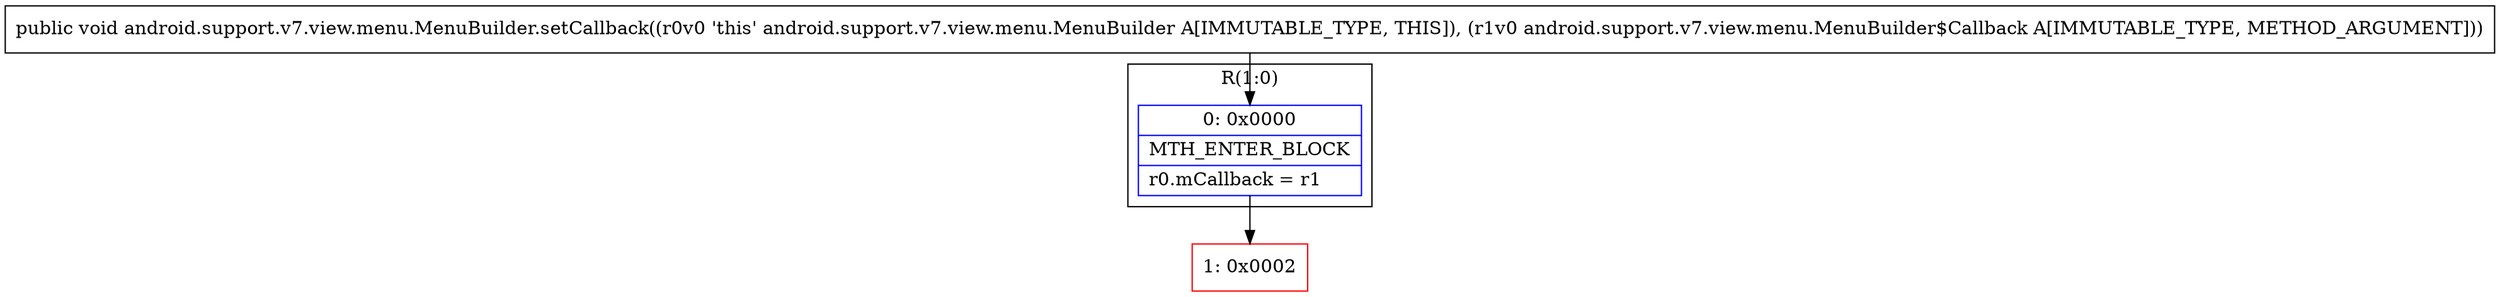 digraph "CFG forandroid.support.v7.view.menu.MenuBuilder.setCallback(Landroid\/support\/v7\/view\/menu\/MenuBuilder$Callback;)V" {
subgraph cluster_Region_1350104290 {
label = "R(1:0)";
node [shape=record,color=blue];
Node_0 [shape=record,label="{0\:\ 0x0000|MTH_ENTER_BLOCK\l|r0.mCallback = r1\l}"];
}
Node_1 [shape=record,color=red,label="{1\:\ 0x0002}"];
MethodNode[shape=record,label="{public void android.support.v7.view.menu.MenuBuilder.setCallback((r0v0 'this' android.support.v7.view.menu.MenuBuilder A[IMMUTABLE_TYPE, THIS]), (r1v0 android.support.v7.view.menu.MenuBuilder$Callback A[IMMUTABLE_TYPE, METHOD_ARGUMENT])) }"];
MethodNode -> Node_0;
Node_0 -> Node_1;
}

